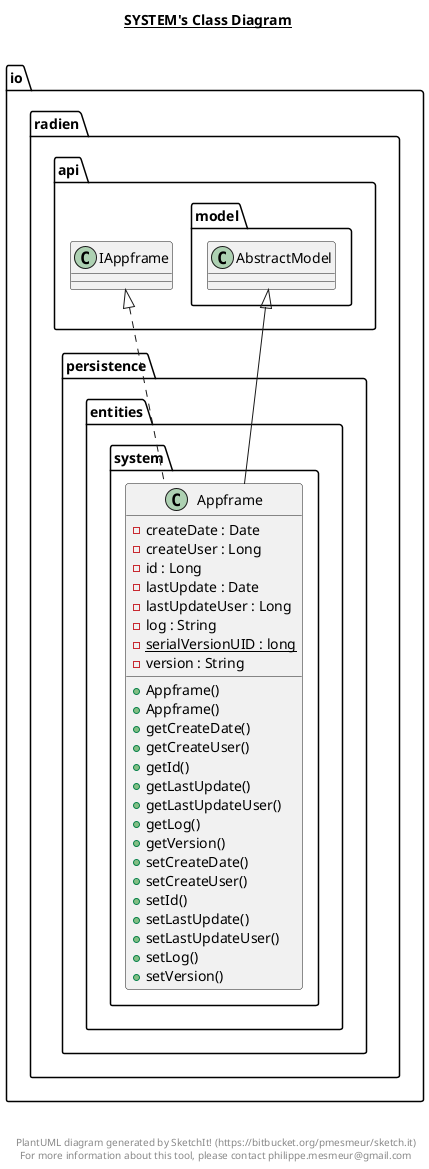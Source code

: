 @startuml

title __SYSTEM's Class Diagram__\n

  namespace io.radien.persistence.entities.system {
    class io.radien.persistence.entities.system.Appframe {
        - createDate : Date
        - createUser : Long
        - id : Long
        - lastUpdate : Date
        - lastUpdateUser : Long
        - log : String
        {static} - serialVersionUID : long
        - version : String
        + Appframe()
        + Appframe()
        + getCreateDate()
        + getCreateUser()
        + getId()
        + getLastUpdate()
        + getLastUpdateUser()
        + getLog()
        + getVersion()
        + setCreateDate()
        + setCreateUser()
        + setId()
        + setLastUpdate()
        + setLastUpdateUser()
        + setLog()
        + setVersion()
    }
  }
  

  io.radien.persistence.entities.system.Appframe .up.|> io.radien.api.IAppframe
  io.radien.persistence.entities.system.Appframe -up-|> io.radien.api.model.AbstractModel


right footer


PlantUML diagram generated by SketchIt! (https://bitbucket.org/pmesmeur/sketch.it)
For more information about this tool, please contact philippe.mesmeur@gmail.com
endfooter

@enduml
